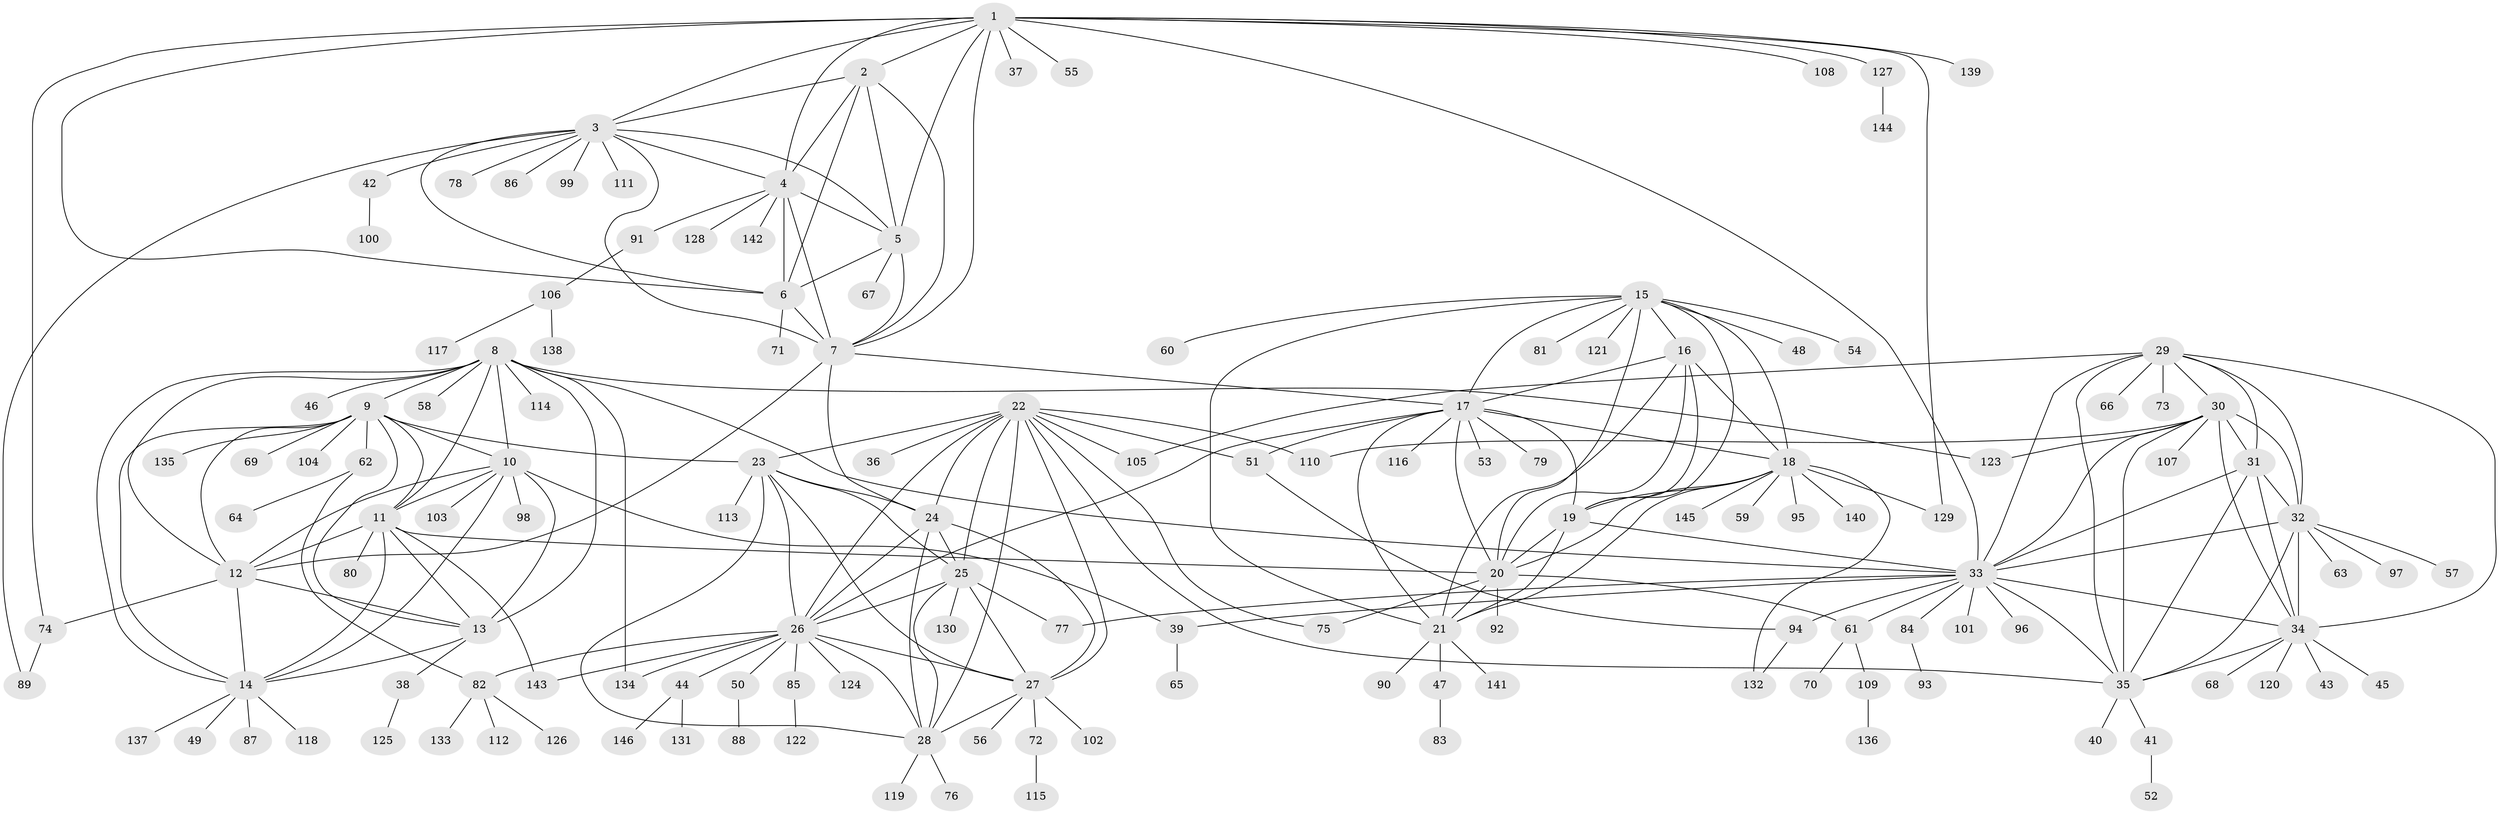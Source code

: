 // coarse degree distribution, {12: 0.02564102564102564, 4: 0.03418803418803419, 13: 0.017094017094017096, 6: 0.03418803418803419, 14: 0.008547008547008548, 24: 0.008547008547008548, 9: 0.008547008547008548, 11: 0.017094017094017096, 8: 0.03418803418803419, 10: 0.008547008547008548, 7: 0.017094017094017096, 5: 0.017094017094017096, 1: 0.6239316239316239, 2: 0.1282051282051282, 3: 0.017094017094017096}
// Generated by graph-tools (version 1.1) at 2025/24/03/03/25 07:24:15]
// undirected, 146 vertices, 242 edges
graph export_dot {
graph [start="1"]
  node [color=gray90,style=filled];
  1;
  2;
  3;
  4;
  5;
  6;
  7;
  8;
  9;
  10;
  11;
  12;
  13;
  14;
  15;
  16;
  17;
  18;
  19;
  20;
  21;
  22;
  23;
  24;
  25;
  26;
  27;
  28;
  29;
  30;
  31;
  32;
  33;
  34;
  35;
  36;
  37;
  38;
  39;
  40;
  41;
  42;
  43;
  44;
  45;
  46;
  47;
  48;
  49;
  50;
  51;
  52;
  53;
  54;
  55;
  56;
  57;
  58;
  59;
  60;
  61;
  62;
  63;
  64;
  65;
  66;
  67;
  68;
  69;
  70;
  71;
  72;
  73;
  74;
  75;
  76;
  77;
  78;
  79;
  80;
  81;
  82;
  83;
  84;
  85;
  86;
  87;
  88;
  89;
  90;
  91;
  92;
  93;
  94;
  95;
  96;
  97;
  98;
  99;
  100;
  101;
  102;
  103;
  104;
  105;
  106;
  107;
  108;
  109;
  110;
  111;
  112;
  113;
  114;
  115;
  116;
  117;
  118;
  119;
  120;
  121;
  122;
  123;
  124;
  125;
  126;
  127;
  128;
  129;
  130;
  131;
  132;
  133;
  134;
  135;
  136;
  137;
  138;
  139;
  140;
  141;
  142;
  143;
  144;
  145;
  146;
  1 -- 2;
  1 -- 3;
  1 -- 4;
  1 -- 5;
  1 -- 6;
  1 -- 7;
  1 -- 33;
  1 -- 37;
  1 -- 55;
  1 -- 74;
  1 -- 108;
  1 -- 127;
  1 -- 129;
  1 -- 139;
  2 -- 3;
  2 -- 4;
  2 -- 5;
  2 -- 6;
  2 -- 7;
  3 -- 4;
  3 -- 5;
  3 -- 6;
  3 -- 7;
  3 -- 42;
  3 -- 78;
  3 -- 86;
  3 -- 89;
  3 -- 99;
  3 -- 111;
  4 -- 5;
  4 -- 6;
  4 -- 7;
  4 -- 91;
  4 -- 128;
  4 -- 142;
  5 -- 6;
  5 -- 7;
  5 -- 67;
  6 -- 7;
  6 -- 71;
  7 -- 12;
  7 -- 17;
  7 -- 24;
  8 -- 9;
  8 -- 10;
  8 -- 11;
  8 -- 12;
  8 -- 13;
  8 -- 14;
  8 -- 33;
  8 -- 46;
  8 -- 58;
  8 -- 114;
  8 -- 123;
  8 -- 134;
  9 -- 10;
  9 -- 11;
  9 -- 12;
  9 -- 13;
  9 -- 14;
  9 -- 23;
  9 -- 62;
  9 -- 69;
  9 -- 104;
  9 -- 135;
  10 -- 11;
  10 -- 12;
  10 -- 13;
  10 -- 14;
  10 -- 39;
  10 -- 98;
  10 -- 103;
  11 -- 12;
  11 -- 13;
  11 -- 14;
  11 -- 20;
  11 -- 80;
  11 -- 143;
  12 -- 13;
  12 -- 14;
  12 -- 74;
  13 -- 14;
  13 -- 38;
  14 -- 49;
  14 -- 87;
  14 -- 118;
  14 -- 137;
  15 -- 16;
  15 -- 17;
  15 -- 18;
  15 -- 19;
  15 -- 20;
  15 -- 21;
  15 -- 48;
  15 -- 54;
  15 -- 60;
  15 -- 81;
  15 -- 121;
  16 -- 17;
  16 -- 18;
  16 -- 19;
  16 -- 20;
  16 -- 21;
  17 -- 18;
  17 -- 19;
  17 -- 20;
  17 -- 21;
  17 -- 26;
  17 -- 51;
  17 -- 53;
  17 -- 79;
  17 -- 116;
  18 -- 19;
  18 -- 20;
  18 -- 21;
  18 -- 59;
  18 -- 95;
  18 -- 129;
  18 -- 132;
  18 -- 140;
  18 -- 145;
  19 -- 20;
  19 -- 21;
  19 -- 33;
  20 -- 21;
  20 -- 61;
  20 -- 75;
  20 -- 92;
  21 -- 47;
  21 -- 90;
  21 -- 141;
  22 -- 23;
  22 -- 24;
  22 -- 25;
  22 -- 26;
  22 -- 27;
  22 -- 28;
  22 -- 35;
  22 -- 36;
  22 -- 51;
  22 -- 75;
  22 -- 105;
  22 -- 110;
  23 -- 24;
  23 -- 25;
  23 -- 26;
  23 -- 27;
  23 -- 28;
  23 -- 113;
  24 -- 25;
  24 -- 26;
  24 -- 27;
  24 -- 28;
  25 -- 26;
  25 -- 27;
  25 -- 28;
  25 -- 77;
  25 -- 130;
  26 -- 27;
  26 -- 28;
  26 -- 44;
  26 -- 50;
  26 -- 82;
  26 -- 85;
  26 -- 124;
  26 -- 134;
  26 -- 143;
  27 -- 28;
  27 -- 56;
  27 -- 72;
  27 -- 102;
  28 -- 76;
  28 -- 119;
  29 -- 30;
  29 -- 31;
  29 -- 32;
  29 -- 33;
  29 -- 34;
  29 -- 35;
  29 -- 66;
  29 -- 73;
  29 -- 105;
  30 -- 31;
  30 -- 32;
  30 -- 33;
  30 -- 34;
  30 -- 35;
  30 -- 107;
  30 -- 110;
  30 -- 123;
  31 -- 32;
  31 -- 33;
  31 -- 34;
  31 -- 35;
  32 -- 33;
  32 -- 34;
  32 -- 35;
  32 -- 57;
  32 -- 63;
  32 -- 97;
  33 -- 34;
  33 -- 35;
  33 -- 39;
  33 -- 61;
  33 -- 77;
  33 -- 84;
  33 -- 94;
  33 -- 96;
  33 -- 101;
  34 -- 35;
  34 -- 43;
  34 -- 45;
  34 -- 68;
  34 -- 120;
  35 -- 40;
  35 -- 41;
  38 -- 125;
  39 -- 65;
  41 -- 52;
  42 -- 100;
  44 -- 131;
  44 -- 146;
  47 -- 83;
  50 -- 88;
  51 -- 94;
  61 -- 70;
  61 -- 109;
  62 -- 64;
  62 -- 82;
  72 -- 115;
  74 -- 89;
  82 -- 112;
  82 -- 126;
  82 -- 133;
  84 -- 93;
  85 -- 122;
  91 -- 106;
  94 -- 132;
  106 -- 117;
  106 -- 138;
  109 -- 136;
  127 -- 144;
}
